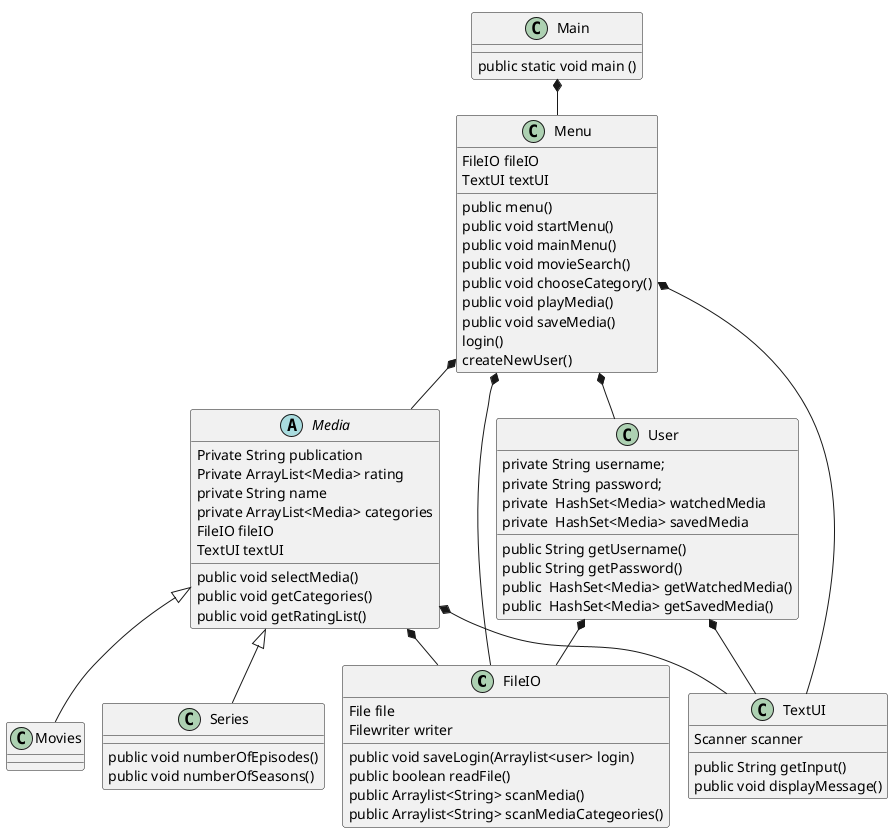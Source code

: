 @startuml
'https://plantuml.com/class-diagram
!pragma layout smetana

class FileIO
class Movies
class Series
Abstract Class Media
class TextUI
class User
class Menu
class Main

Media <|-- Movies
Media <|-- Series

Main *-- Menu
Menu *-- User
Menu *-- Media
Menu *-- FileIO
Menu *-- TextUI
User *-- FileIO
User *-- TextUI
Media *-- FileIO
Media *-- TextUI

class TextUI
{
Scanner scanner

public String getInput()
public void displayMessage()
}

class FileIO {
File file
Filewriter writer
public void saveLogin(Arraylist<user> login)
public boolean readFile()
public Arraylist<String> scanMedia()
public Arraylist<String> scanMediaCategeories()
}

class Main {
public static void main ()
}

Abstract Class Media {
Private String publication
Private ArrayList<Media> rating
private String name
private ArrayList<Media> categories
FileIO fileIO
TextUI textUI
public void selectMedia()
public void getCategories()
public void getRatingList()
}

class Movies{

}

class Series {
public void numberOfEpisodes()
public void numberOfSeasons()
}

class User{

private String username;
private String password;
private  HashSet<Media> watchedMedia
private  HashSet<Media> savedMedia
public String getUsername()
public String getPassword()
public  HashSet<Media> getWatchedMedia()
public  HashSet<Media> getSavedMedia()

}

class Menu {
FileIO fileIO
TextUI textUI
public menu()
public void startMenu()
public void mainMenu()
public void movieSearch()
public void chooseCategory()
public void playMedia()
public void saveMedia()
login()
createNewUser()
}


@enduml